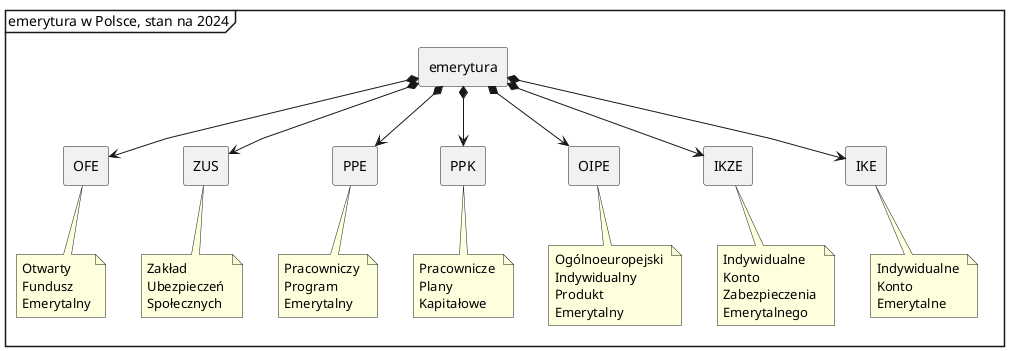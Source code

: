 ﻿### Skróty i składowe, bez filarów i kolorów, publiczny

@startuml skroty
    top to bottom direction
    'left to right direction
    'skinparam linetype ortho
    skinparam linetype polyline
    mainframe emerytura w Polsce, stan na 2024

    rectangle emerytura

    together {
        rectangle ZUS
        note bottom
            Zakład 
            Ubezpieczeń 
            Społecznych
        end note

        rectangle OFE 
        note bottom
            Otwarty 
            Fundusz 
            Emerytalny
        end note
    }

    together {
        rectangle PPK
        note bottom
		Pracownicze 
		Plany 
		Kapitałowe
        end note

        rectangle PPE
        note bottom
		Pracowniczy 
		Program
		Emerytalny
        end note
    }	

    together {
        rectangle IKE 
        note bottom
            Indywidualne 
            Konto 
            Emerytalne
        end note

        rectangle IKZE 
        note bottom
		Indywidualne 
		Konto 
		Zabezpieczenia 
		Emerytalnego
        end note


        rectangle OIPE 
        note bottom
		Ogólnoeuropejski 
		Indywidualny 
		Produkt 
		Emerytalny
        end note
    }

    emerytura *--> ZUS
    emerytura *--> OFE
    emerytura *--> IKE 
    emerytura *--> IKZE 
    emerytura *--> PPK 
    emerytura *--> PPE
    emerytura *--> OIPE 
@enduml

---

### Filary i składowe, publiczny

@startuml filary
    top to bottom direction
    'left to right direction
    'skinparam linetype ortho
    skinparam linetype polyline
    mainframe emerytura w Polsce\nstan na **2024**

	legend top left
	Kolory:
		<color:green>zielony</color> = mam
		<color:red>czerwony</color> = nie mam
	end legend

    rectangle emerytura

    rectangle "pierwszy\nfilar" 	as f1
    rectangle "drugi\nfilar"		as f2
    rectangle "trzeci\nfilar"		as f3

        rectangle ZUS 		

        rectangle ZUS2 		
        rectangle OFE 		

        rectangle PPK 		
        rectangle PPE 		
        rectangle IKE 		
        rectangle IKZE 		
        rectangle OIPE 		

    emerytura	*--> f1
    emerytura	*--> f2
    emerytura	*--> f3
    f1 		*--> ZUS
    f2 		*--> ZUS2
    f2 		*--> OFE
    f3 		*--> IKE 
    f3 		*--> IKZE 
    f3 		*--> PPK 
    f3 		*--> PPE
    f3 		*--> OIPE 
@enduml

---

### Obowiązkowe i nieobowiązkowe, publiczny

@startuml ObowNieobow
    top to bottom direction
    'left to right direction
    'skinparam linetype ortho
    skinparam linetype polyline
    mainframe emerytura w Polsce,\nstan na **2024**

	/'
	legend top left
	Kolory:
		<color:green>zielony</color> = mam
		<color:red>czerwony</color> = nie mam
	end legend
	'/

    rectangle emerytura

    rectangle "pierwszy\nfilar" 	as f1
    rectangle "drugi\nfilar"		as f2
    rectangle "trzeci\nfilar"		as f3

	rectangle obowiazkowe {
        rectangle ZUS 		

        rectangle ZUS2 		
        rectangle OFE 		
	}

	rectangle nieobowiązkowe {
        rectangle PPK 		
        rectangle PPE
        rectangle IKE 		
        rectangle IKZE 		
        rectangle OIPE 		
	}

    emerytura	*--> f1
    emerytura	*--> f2
    emerytura	*--> f3
    f1 		*--> ZUS
    f2 		*--> ZUS2
    f2 		*--> OFE
    f3 		*--> IKE 
    f3 		*--> IKZE 
    f3 		*--> PPK 
    f3 		*--> PPE
    f3 		*--> OIPE 
@enduml

---

### Wszystko razem, publiczny

@startuml WszystkoRazem
    top to bottom direction
    'left to right direction
    'skinparam linetype ortho
    skinparam linetype polyline
    mainframe emerytura w Polsce,\ndata urodzenia `xx

	legend top left
	Kolory:
		<color:green>zielony</color> = mam
		<color:red>czerwony</color> = nie mam
	end legend

    object emerytura {
		stan na : **2024-xx-xx**
		początek emerytury : **2050**
		stopa zastąpienia : **29,5**%
    }

        object ZUS #green {
	   	//properties//
		filar : pierwszy
		charakter : repartycyjny
		obowiązkowe : tak
		mam : tak
		składka : **12,22**%  
	   }

        object ZUS2 #green {
	   	//properties//
		filar : drugi
		charakter : kapitałowy (subkonto)
		obowiązkowe : tak
		mam : tak
		składka : **4,38**%  
	   }


        object OFE #green {
	   	//properties//
		filar : drugi
		charakter : kapitałowy
		obowiązkowe : tak
		mam : tak
		składka : **2,92**%
	   }	   
        note bottom
		możliwa zmiana decyzji
		co 4 lata
        end note

        object PPK #green {
	   	//properties//
		filar : trzeci
		obowiązkowe : nie
		mam : tak
		stan : xxx
		operator : xxx
	   }	   

	object PPE {
		//properties//
		filar : trzeci
		obowiązkowe : nie
		mam : nie
	}	

	together {
        object IKE {
	   	//properties//
		filar : trzeci
		obowiązkowe : nie
		mam : nie
		limit 2024 : **23 472** PLN 
	   }	   

        object IKZE {
	   	//properties//
		filar : trzeci
		obowiązkowe : nie
		mam : nie
		limit 2024 : **9 388,80** PLN 
	   }	   

        object OIPE {
	   	//properties//
		filar : trzeci
		obowiązkowe : nie
		mam : nie
		limit 2024 : **21 312** PLN 
	   }	   
	}

    emerytura *-> 	ZUS
    emerytura *--> 	OFE
    emerytura *--> 	ZUS2
    emerytura *---> PPK 
    emerytura *---> PPE
    emerytura *---> IKE 
    emerytura *---> IKZE 
    emerytura *---> OIPE 
@enduml

---

### Wszystko razem, kategorie IKE, publiczny

@startuml IKEpubliczny
    top to bottom direction
    'left to right direction
    'skinparam linetype ortho
    skinparam linetype polyline
    mainframe emerytura w Polsce,\ndata urodzenia `xx

	legend top left
	Kolory:
		<color:green>zielony</color> = mam
		<color:red>czerwony</color> = nie mam
		szary = nie określono
	end legend

    object emerytura {
		stan na : **2024-xx-xx**
		początek emerytury : **2050**
		stopa zastąpienia : **29,5**%
    }

        object ZUS #green {
	   	//properties//
		filar : pierwszy
		charakter : repartycyjny
		obowiązkowe : tak
		mam : tak
		składka : **12,22**%  
	   }

        object ZUS2 #green {
	   	//properties//
		filar : drugi
		charakter : kapitałowy (subkonto)
		obowiązkowe : tak
		mam : tak
		składka : **4,38**%  
	   }


        object OFE #green {
	   	//properties//
		filar : drugi
		charakter : kapitałowy
		obowiązkowe : tak
		mam : tak
		składka : **2,92**%
	   }	   
        note bottom
		możliwa zmiana decyzji
		co 4 lata
        end note

        object PPK #green {
	   	//properties//
		filar : trzeci
		obowiązkowe : nie
		mam : tak
		stan : xxx
		operator : xxx
	   }	   

	object PPE {
		//properties//
		filar : trzeci
		obowiązkowe : nie
		mam : nie
	}	

	together {
        object IKE {
	   	//properties//
		filar : trzeci
		obowiązkowe : nie
		mam : nie
		limit 2024 : **23 472** PLN 
	   }	   

        object IKZE {
	   	//properties//
		filar : trzeci
		obowiązkowe : nie
		mam : nie
		limit 2024 : **9 388,80** PLN 
	   }	   

        object OIPE {
	   	//properties//
		filar : trzeci
		obowiązkowe : nie
		mam : nie
		limit 2024 : **21 312** PLN 
	   }	   
	}

	object "polisy z UFK" as UFK {
		//properties//
	}
	note bottom
		Ubezpieczeniowy Fundusz Kapitałowy
	end note
	object DFE {
		//properties//
	}
	note bottom
		Dobrowolny Fundusz Emerytalny
	end note
	object "rachunek inwestycyjny\nw biurze maklerskim" as ribm {
		//properties//
	}
	object "detaliczne\nobligacje skarbowe" as dos {
		//properties//
	}
	object "konto oszczędnościowe\nw banku" as kowb {
		//properties//
	}
	object "fundusze inwestycyjne\noferowane przez TFI" as fi {
		//properties//
	}
	note bottom
		Towarzystwo Funduszy Inwestycyjnych
	end note
	

    emerytura *-> 	ZUS
    emerytura *--> 	OFE
    emerytura *--> 	ZUS2
    emerytura *---> PPK 
    emerytura *---> PPE
    emerytura *---> IKE 
    emerytura *---> IKZE 
    emerytura *---> OIPE 

    IKE	<|--		UFK 		: {complete, disjoint}
    IKE	<|--		DFE 		: {complete, disjoint}
    IKE	<|--		ribm		: {complete, disjoint}
    IKE	<|--		dos		: {complete, disjoint}
    IKE	<|--		kowb		: {complete, disjoint}
    IKE	<|--		fi		: {complete, disjoint}
@enduml

---

@startuml IKE_Kategorie
    top to bottom direction
    'left to right direction
    'skinparam linetype ortho
    skinparam linetype polyline
    mainframe emerytura w Polsce,\ndata urodzenia `xx

	legend top left
	Kolory:
		<color:green>zielony</color> = mam
		<color:red>czerwony</color> = nie mam
		szary = nie określono
	end legend

        object IKE {
	   	//properties//
		filar : trzeci
		obowiązkowe : nie
		mam : nie
		limit 2024 : **23 472** PLN 
	   }	   

	object "polisy z UFK" as UFK {
		//properties//
	}
	note bottom
		Ubezpieczeniowy Fundusz Kapitałowy
	end note
	object DFE {
		//properties//
	}
	note bottom
		Dobrowolny Fundusz Emerytalny
	end note
	object "rachunek inwestycyjny\nw biurze maklerskim" as ribm {
		//properties//
	}
	object "detaliczne\nobligacje skarbowe" as dos {
		//properties//
	}
	object "konto oszczędnościowe\nw banku" as kowb {
		//properties//
	}
	object "fundusze inwestycyjne\noferowane przez TFI" as fi {
		//properties//
	}
	note bottom
		Towarzystwo Funduszy Inwestycyjnych
	end note
	
    IKE	<|--		UFK 		: {complete, disjoint}
    IKE	<|--		DFE 		: {complete, disjoint}
    IKE	<|--		ribm		: {complete, disjoint}
    IKE	<|--		dos		: {complete, disjoint}
    IKE	<|--		kowb		: {complete, disjoint}
    IKE	<|--		fi		: {complete, disjoint}
@enduml